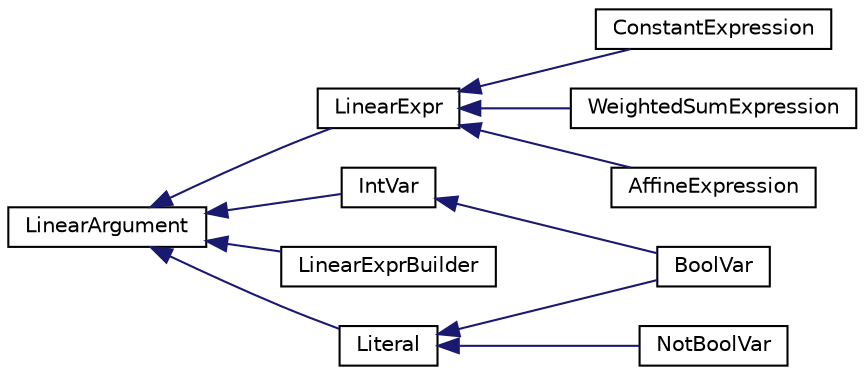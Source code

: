 digraph "Graphical Class Hierarchy"
{
 // LATEX_PDF_SIZE
  edge [fontname="Helvetica",fontsize="10",labelfontname="Helvetica",labelfontsize="10"];
  node [fontname="Helvetica",fontsize="10",shape=record];
  rankdir="LR";
  Node0 [label="LinearArgument",height=0.2,width=0.4,color="black", fillcolor="white", style="filled",URL="$interfacecom_1_1google_1_1ortools_1_1sat_1_1LinearArgument.html",tooltip="A object that can build a LinearExpr object."];
  Node0 -> Node1 [dir="back",color="midnightblue",fontsize="10",style="solid",fontname="Helvetica"];
  Node1 [label="IntVar",height=0.2,width=0.4,color="black", fillcolor="white", style="filled",URL="$classcom_1_1google_1_1ortools_1_1sat_1_1IntVar.html",tooltip="An integer variable."];
  Node1 -> Node2 [dir="back",color="midnightblue",fontsize="10",style="solid",fontname="Helvetica"];
  Node2 [label="BoolVar",height=0.2,width=0.4,color="black", fillcolor="white", style="filled",URL="$classcom_1_1google_1_1ortools_1_1sat_1_1BoolVar.html",tooltip="An Boolean variable."];
  Node0 -> Node5 [dir="back",color="midnightblue",fontsize="10",style="solid",fontname="Helvetica"];
  Node5 [label="LinearExpr",height=0.2,width=0.4,color="black", fillcolor="white", style="filled",URL="$interfacecom_1_1google_1_1ortools_1_1sat_1_1LinearExpr.html",tooltip="A linear expression (sum (ai * xi) + b)."];
  Node5 -> Node6 [dir="back",color="midnightblue",fontsize="10",style="solid",fontname="Helvetica"];
  Node6 [label="AffineExpression",height=0.2,width=0.4,color="black", fillcolor="white", style="filled",URL="$classcom_1_1google_1_1ortools_1_1sat_1_1AffineExpression.html",tooltip="A specialized linear expression: a * x + b."];
  Node5 -> Node7 [dir="back",color="midnightblue",fontsize="10",style="solid",fontname="Helvetica"];
  Node7 [label="ConstantExpression",height=0.2,width=0.4,color="black", fillcolor="white", style="filled",URL="$classcom_1_1google_1_1ortools_1_1sat_1_1ConstantExpression.html",tooltip="A specialized constant linear expression."];
  Node5 -> Node8 [dir="back",color="midnightblue",fontsize="10",style="solid",fontname="Helvetica"];
  Node8 [label="WeightedSumExpression",height=0.2,width=0.4,color="black", fillcolor="white", style="filled",URL="$classcom_1_1google_1_1ortools_1_1sat_1_1WeightedSumExpression.html",tooltip="A specialized linear expression: sum(ai * xi) + b."];
  Node0 -> Node9 [dir="back",color="midnightblue",fontsize="10",style="solid",fontname="Helvetica"];
  Node9 [label="LinearExprBuilder",height=0.2,width=0.4,color="black", fillcolor="white", style="filled",URL="$classcom_1_1google_1_1ortools_1_1sat_1_1LinearExprBuilder.html",tooltip="Builder class for the LinearExpr container."];
  Node0 -> Node3 [dir="back",color="midnightblue",fontsize="10",style="solid",fontname="Helvetica"];
  Node3 [label="Literal",height=0.2,width=0.4,color="black", fillcolor="white", style="filled",URL="$interfacecom_1_1google_1_1ortools_1_1sat_1_1Literal.html",tooltip="Interface to describe a boolean variable or its negation."];
  Node3 -> Node2 [dir="back",color="midnightblue",fontsize="10",style="solid",fontname="Helvetica"];
  Node3 -> Node4 [dir="back",color="midnightblue",fontsize="10",style="solid",fontname="Helvetica"];
  Node4 [label="NotBoolVar",height=0.2,width=0.4,color="black", fillcolor="white", style="filled",URL="$classcom_1_1google_1_1ortools_1_1sat_1_1NotBoolVar.html",tooltip="The negation of a boolean variable."];
}
